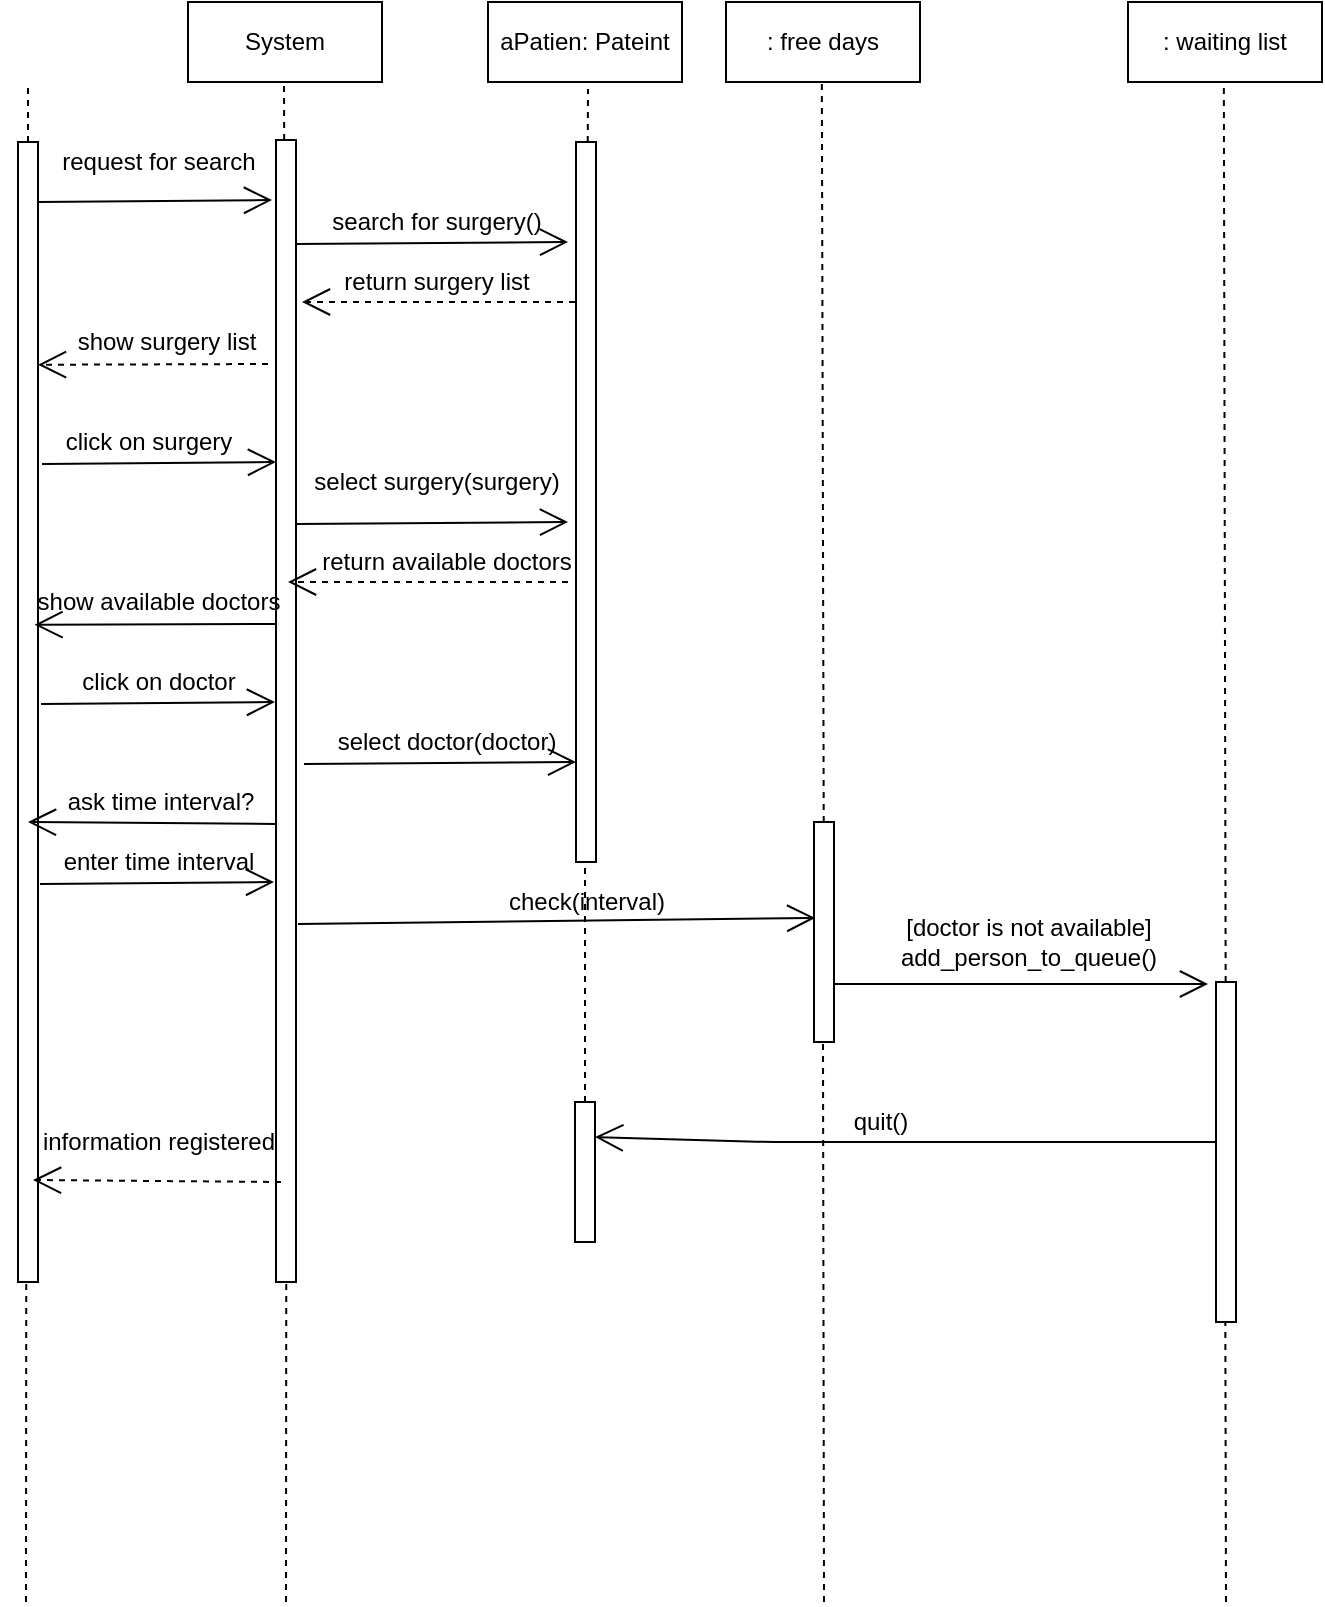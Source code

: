 <mxfile version="12.4.3" type="device" pages="1"><diagram id="bguotIfD-MBIijzoP5XH" name="Page-1"><mxGraphModel dx="1024" dy="604" grid="1" gridSize="10" guides="1" tooltips="1" connect="1" arrows="1" fold="1" page="1" pageScale="1" pageWidth="1100" pageHeight="850" math="0" shadow="0"><root><mxCell id="0"/><mxCell id="1" parent="0"/><mxCell id="fyP-HKPT7-DRcuzj0uch-2" value="" style="endArrow=none;dashed=1;html=1;" edge="1" parent="1" source="fyP-HKPT7-DRcuzj0uch-4"><mxGeometry width="50" height="50" relative="1" as="geometry"><mxPoint x="70" y="490" as="sourcePoint"/><mxPoint x="70" y="120" as="targetPoint"/></mxGeometry></mxCell><mxCell id="fyP-HKPT7-DRcuzj0uch-3" value="" style="endArrow=none;dashed=1;html=1;" edge="1" parent="1" source="fyP-HKPT7-DRcuzj0uch-5"><mxGeometry width="50" height="50" relative="1" as="geometry"><mxPoint x="198" y="488.5" as="sourcePoint"/><mxPoint x="198" y="118.5" as="targetPoint"/></mxGeometry></mxCell><mxCell id="fyP-HKPT7-DRcuzj0uch-4" value="" style="rounded=0;whiteSpace=wrap;html=1;" vertex="1" parent="1"><mxGeometry x="65" y="150" width="10" height="570" as="geometry"/></mxCell><mxCell id="fyP-HKPT7-DRcuzj0uch-5" value="" style="rounded=0;whiteSpace=wrap;html=1;" vertex="1" parent="1"><mxGeometry x="194" y="149" width="10" height="571" as="geometry"/></mxCell><mxCell id="fyP-HKPT7-DRcuzj0uch-6" value="request for search" style="text;html=1;align=center;verticalAlign=middle;resizable=0;points=[];;autosize=1;" vertex="1" parent="1"><mxGeometry x="80" y="150" width="110" height="20" as="geometry"/></mxCell><mxCell id="fyP-HKPT7-DRcuzj0uch-7" value="" style="endArrow=open;endFill=1;endSize=12;html=1;" edge="1" parent="1"><mxGeometry width="160" relative="1" as="geometry"><mxPoint x="75" y="180" as="sourcePoint"/><mxPoint x="192" y="179" as="targetPoint"/></mxGeometry></mxCell><mxCell id="fyP-HKPT7-DRcuzj0uch-8" value="System" style="rounded=0;whiteSpace=wrap;html=1;" vertex="1" parent="1"><mxGeometry x="150" y="80" width="97" height="40" as="geometry"/></mxCell><mxCell id="fyP-HKPT7-DRcuzj0uch-9" value="aPatien: Pateint" style="rounded=0;whiteSpace=wrap;html=1;" vertex="1" parent="1"><mxGeometry x="300" y="80" width="97" height="40" as="geometry"/></mxCell><mxCell id="fyP-HKPT7-DRcuzj0uch-10" value="" style="endArrow=none;dashed=1;html=1;" edge="1" parent="1" source="fyP-HKPT7-DRcuzj0uch-11"><mxGeometry width="50" height="50" relative="1" as="geometry"><mxPoint x="350" y="490" as="sourcePoint"/><mxPoint x="350" y="123.5" as="targetPoint"/></mxGeometry></mxCell><mxCell id="fyP-HKPT7-DRcuzj0uch-11" value="" style="rounded=0;whiteSpace=wrap;html=1;" vertex="1" parent="1"><mxGeometry x="344" y="150" width="10" height="360" as="geometry"/></mxCell><mxCell id="fyP-HKPT7-DRcuzj0uch-12" value="" style="endArrow=open;endFill=1;endSize=12;html=1;" edge="1" parent="1"><mxGeometry width="160" relative="1" as="geometry"><mxPoint x="203.5" y="201" as="sourcePoint"/><mxPoint x="340" y="200" as="targetPoint"/></mxGeometry></mxCell><mxCell id="fyP-HKPT7-DRcuzj0uch-13" value="search for surgery()" style="text;html=1;align=center;verticalAlign=middle;resizable=0;points=[];;autosize=1;" vertex="1" parent="1"><mxGeometry x="213.5" y="180" width="120" height="20" as="geometry"/></mxCell><mxCell id="fyP-HKPT7-DRcuzj0uch-14" value="" style="endArrow=open;endFill=1;endSize=12;html=1;dashed=1;" edge="1" parent="1"><mxGeometry width="160" relative="1" as="geometry"><mxPoint x="343.5" y="230" as="sourcePoint"/><mxPoint x="207" y="230" as="targetPoint"/></mxGeometry></mxCell><mxCell id="fyP-HKPT7-DRcuzj0uch-15" value="return surgery list" style="text;html=1;align=center;verticalAlign=middle;resizable=0;points=[];;autosize=1;" vertex="1" parent="1"><mxGeometry x="218.5" y="210" width="110" height="20" as="geometry"/></mxCell><mxCell id="fyP-HKPT7-DRcuzj0uch-16" value="" style="endArrow=open;endFill=1;endSize=12;html=1;dashed=1;entryX=1.25;entryY=0.296;entryDx=0;entryDy=0;entryPerimeter=0;" edge="1" parent="1"><mxGeometry width="160" relative="1" as="geometry"><mxPoint x="190" y="261" as="sourcePoint"/><mxPoint x="75" y="261.38" as="targetPoint"/></mxGeometry></mxCell><mxCell id="fyP-HKPT7-DRcuzj0uch-17" value="show surgery list" style="text;html=1;align=center;verticalAlign=middle;resizable=0;points=[];;autosize=1;" vertex="1" parent="1"><mxGeometry x="83.5" y="240" width="110" height="20" as="geometry"/></mxCell><mxCell id="fyP-HKPT7-DRcuzj0uch-18" value="" style="endArrow=open;endFill=1;endSize=12;html=1;" edge="1" parent="1"><mxGeometry width="160" relative="1" as="geometry"><mxPoint x="77" y="311" as="sourcePoint"/><mxPoint x="194" y="310" as="targetPoint"/></mxGeometry></mxCell><mxCell id="fyP-HKPT7-DRcuzj0uch-19" value="click on surgery" style="text;html=1;align=center;verticalAlign=middle;resizable=0;points=[];;autosize=1;" vertex="1" parent="1"><mxGeometry x="80" y="290" width="100" height="20" as="geometry"/></mxCell><mxCell id="fyP-HKPT7-DRcuzj0uch-20" value="" style="endArrow=open;endFill=1;endSize=12;html=1;" edge="1" parent="1"><mxGeometry width="160" relative="1" as="geometry"><mxPoint x="204" y="341" as="sourcePoint"/><mxPoint x="340" y="340" as="targetPoint"/></mxGeometry></mxCell><mxCell id="fyP-HKPT7-DRcuzj0uch-21" value="select surgery(surgery)" style="text;html=1;align=center;verticalAlign=middle;resizable=0;points=[];;autosize=1;" vertex="1" parent="1"><mxGeometry x="204" y="310" width="140" height="20" as="geometry"/></mxCell><mxCell id="fyP-HKPT7-DRcuzj0uch-22" value="" style="endArrow=open;endFill=1;endSize=12;html=1;dashed=1;" edge="1" parent="1"><mxGeometry width="160" relative="1" as="geometry"><mxPoint x="340" y="370" as="sourcePoint"/><mxPoint x="200" y="370" as="targetPoint"/></mxGeometry></mxCell><mxCell id="fyP-HKPT7-DRcuzj0uch-23" value="return available doctors" style="text;html=1;align=center;verticalAlign=middle;resizable=0;points=[];;autosize=1;" vertex="1" parent="1"><mxGeometry x="208.5" y="350" width="140" height="20" as="geometry"/></mxCell><mxCell id="fyP-HKPT7-DRcuzj0uch-24" value="" style="endArrow=open;endFill=1;endSize=12;html=1;entryX=0.059;entryY=1.07;entryDx=0;entryDy=0;entryPerimeter=0;" edge="1" parent="1" target="fyP-HKPT7-DRcuzj0uch-25"><mxGeometry width="160" relative="1" as="geometry"><mxPoint x="193.5" y="391" as="sourcePoint"/><mxPoint x="310" y="389" as="targetPoint"/></mxGeometry></mxCell><mxCell id="fyP-HKPT7-DRcuzj0uch-25" value="show available doctors" style="text;html=1;align=center;verticalAlign=middle;resizable=0;points=[];;autosize=1;" vertex="1" parent="1"><mxGeometry x="65" y="370" width="140" height="20" as="geometry"/></mxCell><mxCell id="fyP-HKPT7-DRcuzj0uch-26" value="" style="endArrow=open;endFill=1;endSize=12;html=1;" edge="1" parent="1"><mxGeometry width="160" relative="1" as="geometry"><mxPoint x="76.5" y="431" as="sourcePoint"/><mxPoint x="193.5" y="430" as="targetPoint"/></mxGeometry></mxCell><mxCell id="fyP-HKPT7-DRcuzj0uch-27" value="click on doctor" style="text;html=1;align=center;verticalAlign=middle;resizable=0;points=[];;autosize=1;" vertex="1" parent="1"><mxGeometry x="89.5" y="410" width="90" height="20" as="geometry"/></mxCell><mxCell id="fyP-HKPT7-DRcuzj0uch-28" value="" style="endArrow=open;endFill=1;endSize=12;html=1;" edge="1" parent="1"><mxGeometry width="160" relative="1" as="geometry"><mxPoint x="208" y="461" as="sourcePoint"/><mxPoint x="344" y="460" as="targetPoint"/></mxGeometry></mxCell><mxCell id="fyP-HKPT7-DRcuzj0uch-29" value="select doctor(doctor)" style="text;html=1;align=center;verticalAlign=middle;resizable=0;points=[];;autosize=1;" vertex="1" parent="1"><mxGeometry x="213.5" y="440" width="130" height="20" as="geometry"/></mxCell><mxCell id="fyP-HKPT7-DRcuzj0uch-30" value="" style="endArrow=open;endFill=1;endSize=12;html=1;" edge="1" parent="1"><mxGeometry width="160" relative="1" as="geometry"><mxPoint x="194" y="491" as="sourcePoint"/><mxPoint x="70" y="490" as="targetPoint"/></mxGeometry></mxCell><mxCell id="fyP-HKPT7-DRcuzj0uch-31" value="ask time interval?" style="text;html=1;align=center;verticalAlign=middle;resizable=0;points=[];;autosize=1;" vertex="1" parent="1"><mxGeometry x="80.5" y="470" width="110" height="20" as="geometry"/></mxCell><mxCell id="fyP-HKPT7-DRcuzj0uch-32" value="" style="endArrow=open;endFill=1;endSize=12;html=1;" edge="1" parent="1"><mxGeometry width="160" relative="1" as="geometry"><mxPoint x="76" y="521" as="sourcePoint"/><mxPoint x="193" y="520" as="targetPoint"/></mxGeometry></mxCell><mxCell id="fyP-HKPT7-DRcuzj0uch-33" value="enter time interval" style="text;html=1;align=center;verticalAlign=middle;resizable=0;points=[];;autosize=1;" vertex="1" parent="1"><mxGeometry x="80" y="500" width="110" height="20" as="geometry"/></mxCell><mxCell id="fyP-HKPT7-DRcuzj0uch-34" value="" style="endArrow=open;endFill=1;endSize=12;html=1;entryX=0.06;entryY=0.436;entryDx=0;entryDy=0;entryPerimeter=0;" edge="1" parent="1" target="fyP-HKPT7-DRcuzj0uch-37"><mxGeometry width="160" relative="1" as="geometry"><mxPoint x="205" y="541" as="sourcePoint"/><mxPoint x="540" y="540" as="targetPoint"/></mxGeometry></mxCell><mxCell id="fyP-HKPT7-DRcuzj0uch-35" value="check(interval)" style="text;html=1;align=center;verticalAlign=middle;resizable=0;points=[];;autosize=1;" vertex="1" parent="1"><mxGeometry x="304" y="520" width="90" height="20" as="geometry"/></mxCell><mxCell id="fyP-HKPT7-DRcuzj0uch-36" value="" style="endArrow=none;dashed=1;html=1;" edge="1" parent="1" source="fyP-HKPT7-DRcuzj0uch-37"><mxGeometry width="50" height="50" relative="1" as="geometry"><mxPoint x="467" y="760" as="sourcePoint"/><mxPoint x="466.919" y="120" as="targetPoint"/></mxGeometry></mxCell><mxCell id="fyP-HKPT7-DRcuzj0uch-37" value="" style="rounded=0;whiteSpace=wrap;html=1;" vertex="1" parent="1"><mxGeometry x="463" y="490" width="10" height="110" as="geometry"/></mxCell><mxCell id="fyP-HKPT7-DRcuzj0uch-38" value="information registered" style="text;html=1;align=center;verticalAlign=middle;resizable=0;points=[];;autosize=1;" vertex="1" parent="1"><mxGeometry x="70" y="640" width="130" height="20" as="geometry"/></mxCell><mxCell id="fyP-HKPT7-DRcuzj0uch-39" value=": free days" style="rounded=0;whiteSpace=wrap;html=1;" vertex="1" parent="1"><mxGeometry x="419" y="80" width="97" height="40" as="geometry"/></mxCell><mxCell id="fyP-HKPT7-DRcuzj0uch-40" value="" style="endArrow=open;endFill=1;endSize=12;html=1;" edge="1" parent="1"><mxGeometry width="160" relative="1" as="geometry"><mxPoint x="473" y="571" as="sourcePoint"/><mxPoint x="660" y="571" as="targetPoint"/></mxGeometry></mxCell><mxCell id="fyP-HKPT7-DRcuzj0uch-41" value="[doctor is not available]&lt;br&gt;&lt;span style=&quot;text-align: left&quot;&gt;add_person_to_queue()&lt;/span&gt;" style="text;html=1;align=center;verticalAlign=middle;resizable=0;points=[];;autosize=1;" vertex="1" parent="1"><mxGeometry x="500" y="535" width="140" height="30" as="geometry"/></mxCell><mxCell id="fyP-HKPT7-DRcuzj0uch-42" value="" style="endArrow=none;dashed=1;html=1;" edge="1" parent="1" source="fyP-HKPT7-DRcuzj0uch-43"><mxGeometry width="50" height="50" relative="1" as="geometry"><mxPoint x="668" y="762.4" as="sourcePoint"/><mxPoint x="667.919" y="120" as="targetPoint"/></mxGeometry></mxCell><mxCell id="fyP-HKPT7-DRcuzj0uch-44" value="" style="endArrow=open;endFill=1;endSize=12;html=1;dashed=1;" edge="1" parent="1"><mxGeometry width="160" relative="1" as="geometry"><mxPoint x="196.5" y="670" as="sourcePoint"/><mxPoint x="72.5" y="669" as="targetPoint"/></mxGeometry></mxCell><mxCell id="fyP-HKPT7-DRcuzj0uch-45" value=": waiting list" style="rounded=0;whiteSpace=wrap;html=1;" vertex="1" parent="1"><mxGeometry x="620" y="80" width="97" height="40" as="geometry"/></mxCell><mxCell id="fyP-HKPT7-DRcuzj0uch-46" value="" style="endArrow=none;dashed=1;html=1;" edge="1" parent="1" source="fyP-HKPT7-DRcuzj0uch-52"><mxGeometry width="50" height="50" relative="1" as="geometry"><mxPoint x="349" y="880" as="sourcePoint"/><mxPoint x="348.5" y="510" as="targetPoint"/></mxGeometry></mxCell><mxCell id="fyP-HKPT7-DRcuzj0uch-47" value="" style="endArrow=none;dashed=1;html=1;" edge="1" parent="1"><mxGeometry width="50" height="50" relative="1" as="geometry"><mxPoint x="199" y="880" as="sourcePoint"/><mxPoint x="199.13" y="720" as="targetPoint"/></mxGeometry></mxCell><mxCell id="fyP-HKPT7-DRcuzj0uch-49" value="" style="endArrow=none;dashed=1;html=1;" edge="1" parent="1"><mxGeometry width="50" height="50" relative="1" as="geometry"><mxPoint x="69" y="880" as="sourcePoint"/><mxPoint x="69.13" y="720" as="targetPoint"/></mxGeometry></mxCell><mxCell id="fyP-HKPT7-DRcuzj0uch-50" value="" style="endArrow=none;dashed=1;html=1;" edge="1" parent="1"><mxGeometry width="50" height="50" relative="1" as="geometry"><mxPoint x="468" y="880" as="sourcePoint"/><mxPoint x="467.5" y="600" as="targetPoint"/></mxGeometry></mxCell><mxCell id="fyP-HKPT7-DRcuzj0uch-51" value="" style="endArrow=none;dashed=1;html=1;" edge="1" parent="1"><mxGeometry width="50" height="50" relative="1" as="geometry"><mxPoint x="669" y="880" as="sourcePoint"/><mxPoint x="668.5" y="670" as="targetPoint"/></mxGeometry></mxCell><mxCell id="fyP-HKPT7-DRcuzj0uch-52" value="" style="rounded=0;whiteSpace=wrap;html=1;" vertex="1" parent="1"><mxGeometry x="343.5" y="630" width="10" height="70" as="geometry"/></mxCell><mxCell id="fyP-HKPT7-DRcuzj0uch-43" value="" style="rounded=0;whiteSpace=wrap;html=1;" vertex="1" parent="1"><mxGeometry x="664" y="570" width="10" height="170" as="geometry"/></mxCell><mxCell id="fyP-HKPT7-DRcuzj0uch-54" value="" style="endArrow=open;endFill=1;endSize=12;html=1;entryX=1;entryY=0.25;entryDx=0;entryDy=0;" edge="1" parent="1" target="fyP-HKPT7-DRcuzj0uch-52"><mxGeometry width="160" relative="1" as="geometry"><mxPoint x="664" y="650" as="sourcePoint"/><mxPoint x="922.6" y="646.96" as="targetPoint"/><Array as="points"><mxPoint x="440" y="650"/></Array></mxGeometry></mxCell><mxCell id="fyP-HKPT7-DRcuzj0uch-55" value="quit()" style="text;html=1;align=center;verticalAlign=middle;resizable=0;points=[];;autosize=1;" vertex="1" parent="1"><mxGeometry x="476" y="630" width="40" height="20" as="geometry"/></mxCell></root></mxGraphModel></diagram></mxfile>